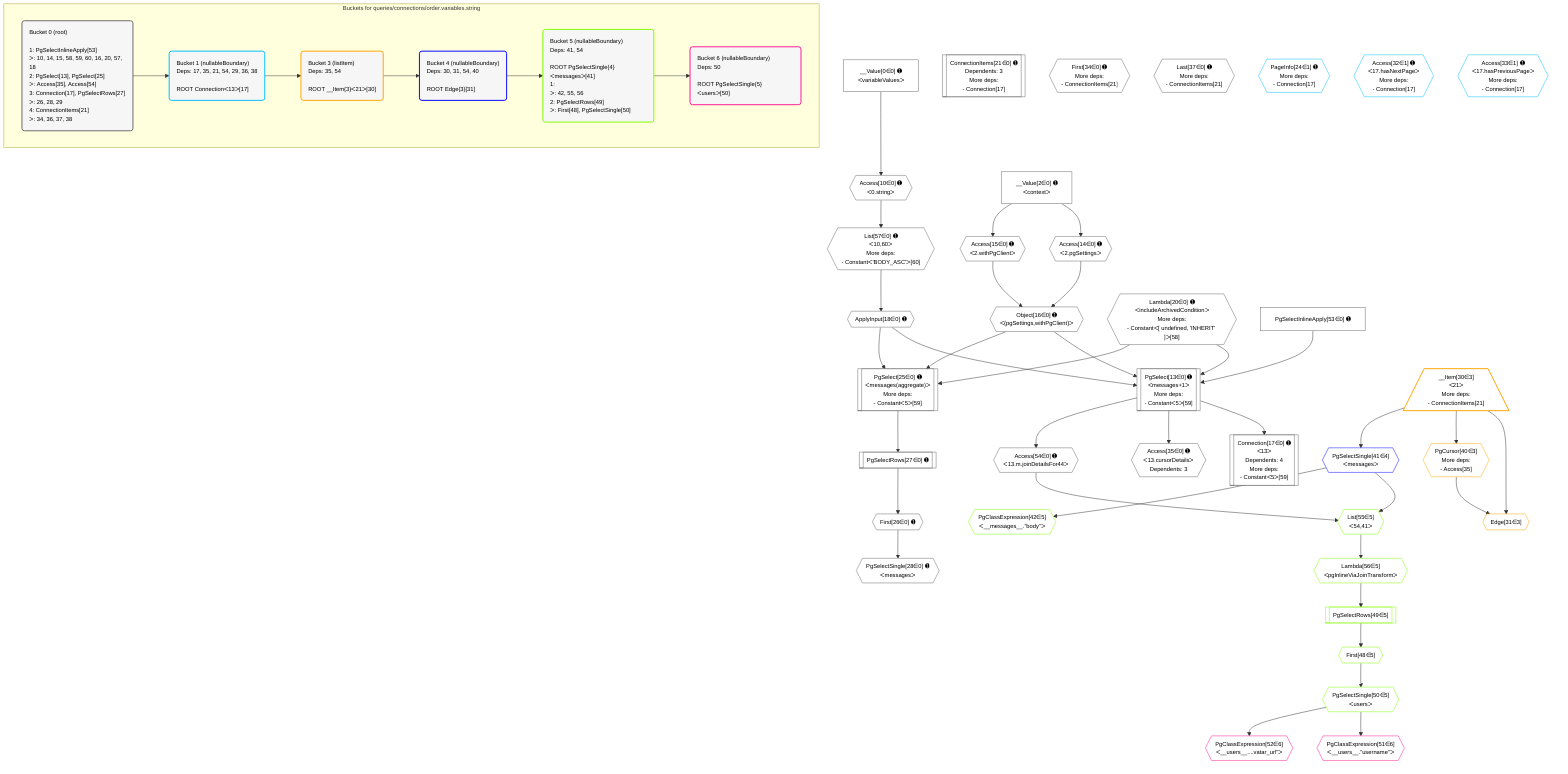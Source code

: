 %%{init: {'themeVariables': { 'fontSize': '12px'}}}%%
graph TD
    classDef path fill:#eee,stroke:#000,color:#000
    classDef plan fill:#fff,stroke-width:1px,color:#000
    classDef itemplan fill:#fff,stroke-width:2px,color:#000
    classDef unbatchedplan fill:#dff,stroke-width:1px,color:#000
    classDef sideeffectplan fill:#fcc,stroke-width:2px,color:#000
    classDef bucket fill:#f6f6f6,color:#000,stroke-width:2px,text-align:left

    subgraph "Buckets for queries/connections/order.variables.string"
    Bucket0("Bucket 0 (root)<br /><br />1: PgSelectInlineApply[53]<br />ᐳ: 10, 14, 15, 58, 59, 60, 16, 20, 57, 18<br />2: PgSelect[13], PgSelect[25]<br />ᐳ: Access[35], Access[54]<br />3: Connection[17], PgSelectRows[27]<br />ᐳ: 26, 28, 29<br />4: ConnectionItems[21]<br />ᐳ: 34, 36, 37, 38"):::bucket
    Bucket1("Bucket 1 (nullableBoundary)<br />Deps: 17, 35, 21, 54, 29, 36, 38<br /><br />ROOT Connectionᐸ13ᐳ[17]"):::bucket
    Bucket3("Bucket 3 (listItem)<br />Deps: 35, 54<br /><br />ROOT __Item{3}ᐸ21ᐳ[30]"):::bucket
    Bucket4("Bucket 4 (nullableBoundary)<br />Deps: 30, 31, 54, 40<br /><br />ROOT Edge{3}[31]"):::bucket
    Bucket5("Bucket 5 (nullableBoundary)<br />Deps: 41, 54<br /><br />ROOT PgSelectSingle{4}ᐸmessagesᐳ[41]<br />1: <br />ᐳ: 42, 55, 56<br />2: PgSelectRows[49]<br />ᐳ: First[48], PgSelectSingle[50]"):::bucket
    Bucket6("Bucket 6 (nullableBoundary)<br />Deps: 50<br /><br />ROOT PgSelectSingle{5}ᐸusersᐳ[50]"):::bucket
    end
    Bucket0 --> Bucket1
    Bucket1 --> Bucket3
    Bucket3 --> Bucket4
    Bucket4 --> Bucket5
    Bucket5 --> Bucket6

    %% plan dependencies
    PgSelect13[["PgSelect[13∈0] ➊<br />ᐸmessages+1ᐳ<br />More deps:<br />- Constantᐸ5ᐳ[59]"]]:::plan
    Object16{{"Object[16∈0] ➊<br />ᐸ{pgSettings,withPgClient}ᐳ"}}:::plan
    ApplyInput18{{"ApplyInput[18∈0] ➊"}}:::plan
    Lambda20{{"Lambda[20∈0] ➊<br />ᐸincludeArchivedConditionᐳ<br />More deps:<br />- Constantᐸ[ undefined, 'INHERIT' ]ᐳ[58]"}}:::plan
    PgSelectInlineApply53["PgSelectInlineApply[53∈0] ➊"]:::plan
    Object16 & ApplyInput18 & Lambda20 & PgSelectInlineApply53 --> PgSelect13
    PgSelect25[["PgSelect[25∈0] ➊<br />ᐸmessages(aggregate)ᐳ<br />More deps:<br />- Constantᐸ5ᐳ[59]"]]:::plan
    Object16 & ApplyInput18 & Lambda20 --> PgSelect25
    Access14{{"Access[14∈0] ➊<br />ᐸ2.pgSettingsᐳ"}}:::plan
    Access15{{"Access[15∈0] ➊<br />ᐸ2.withPgClientᐳ"}}:::plan
    Access14 & Access15 --> Object16
    Connection17[["Connection[17∈0] ➊<br />ᐸ13ᐳ<br />Dependents: 4<br />More deps:<br />- Constantᐸ5ᐳ[59]"]]:::plan
    PgSelect13 --> Connection17
    List57{{"List[57∈0] ➊<br />ᐸ10,60ᐳ<br />More deps:<br />- Constantᐸ'BODY_ASC'ᐳ[60]"}}:::plan
    Access10{{"Access[10∈0] ➊<br />ᐸ0.stringᐳ"}}:::plan
    Access10 --> List57
    __Value0["__Value[0∈0] ➊<br />ᐸvariableValuesᐳ"]:::plan
    __Value0 --> Access10
    __Value2["__Value[2∈0] ➊<br />ᐸcontextᐳ"]:::plan
    __Value2 --> Access14
    __Value2 --> Access15
    List57 --> ApplyInput18
    ConnectionItems21[["ConnectionItems[21∈0] ➊<br />Dependents: 3<br />More deps:<br />- Connection[17]"]]:::plan
    First26{{"First[26∈0] ➊"}}:::plan
    PgSelectRows27[["PgSelectRows[27∈0] ➊"]]:::plan
    PgSelectRows27 --> First26
    PgSelect25 --> PgSelectRows27
    PgSelectSingle28{{"PgSelectSingle[28∈0] ➊<br />ᐸmessagesᐳ"}}:::plan
    First26 --> PgSelectSingle28
    First34{{"First[34∈0] ➊<br />More deps:<br />- ConnectionItems[21]"}}:::plan
    Access35{{"Access[35∈0] ➊<br />ᐸ13.cursorDetailsᐳ<br />Dependents: 3"}}:::plan
    PgSelect13 --> Access35
    Last37{{"Last[37∈0] ➊<br />More deps:<br />- ConnectionItems[21]"}}:::plan
    Access54{{"Access[54∈0] ➊<br />ᐸ13.m.joinDetailsFor44ᐳ"}}:::plan
    PgSelect13 --> Access54
    PageInfo24{{"PageInfo[24∈1] ➊<br />More deps:<br />- Connection[17]"}}:::plan
    Access32{{"Access[32∈1] ➊<br />ᐸ17.hasNextPageᐳ<br />More deps:<br />- Connection[17]"}}:::plan
    Access33{{"Access[33∈1] ➊<br />ᐸ17.hasPreviousPageᐳ<br />More deps:<br />- Connection[17]"}}:::plan
    Edge31{{"Edge[31∈3]"}}:::plan
    __Item30[/"__Item[30∈3]<br />ᐸ21ᐳ<br />More deps:<br />- ConnectionItems[21]"\]:::itemplan
    PgCursor40{{"PgCursor[40∈3]<br />More deps:<br />- Access[35]"}}:::plan
    __Item30 & PgCursor40 --> Edge31
    __Item30 --> PgCursor40
    PgSelectSingle41{{"PgSelectSingle[41∈4]<br />ᐸmessagesᐳ"}}:::plan
    __Item30 --> PgSelectSingle41
    List55{{"List[55∈5]<br />ᐸ54,41ᐳ"}}:::plan
    Access54 & PgSelectSingle41 --> List55
    PgClassExpression42{{"PgClassExpression[42∈5]<br />ᐸ__messages__.”body”ᐳ"}}:::plan
    PgSelectSingle41 --> PgClassExpression42
    First48{{"First[48∈5]"}}:::plan
    PgSelectRows49[["PgSelectRows[49∈5]"]]:::plan
    PgSelectRows49 --> First48
    Lambda56{{"Lambda[56∈5]<br />ᐸpgInlineViaJoinTransformᐳ"}}:::plan
    Lambda56 --> PgSelectRows49
    PgSelectSingle50{{"PgSelectSingle[50∈5]<br />ᐸusersᐳ"}}:::plan
    First48 --> PgSelectSingle50
    List55 --> Lambda56
    PgClassExpression51{{"PgClassExpression[51∈6]<br />ᐸ__users__.”username”ᐳ"}}:::plan
    PgSelectSingle50 --> PgClassExpression51
    PgClassExpression52{{"PgClassExpression[52∈6]<br />ᐸ__users__....vatar_url”ᐳ"}}:::plan
    PgSelectSingle50 --> PgClassExpression52

    %% define steps
    classDef bucket0 stroke:#696969
    class Bucket0,__Value0,__Value2,Access10,PgSelect13,Access14,Access15,Object16,Connection17,ApplyInput18,Lambda20,ConnectionItems21,PgSelect25,First26,PgSelectRows27,PgSelectSingle28,First34,Access35,Last37,PgSelectInlineApply53,Access54,List57 bucket0
    classDef bucket1 stroke:#00bfff
    class Bucket1,PageInfo24,Access32,Access33 bucket1
    classDef bucket3 stroke:#ffa500
    class Bucket3,__Item30,Edge31,PgCursor40 bucket3
    classDef bucket4 stroke:#0000ff
    class Bucket4,PgSelectSingle41 bucket4
    classDef bucket5 stroke:#7fff00
    class Bucket5,PgClassExpression42,First48,PgSelectRows49,PgSelectSingle50,List55,Lambda56 bucket5
    classDef bucket6 stroke:#ff1493
    class Bucket6,PgClassExpression51,PgClassExpression52 bucket6